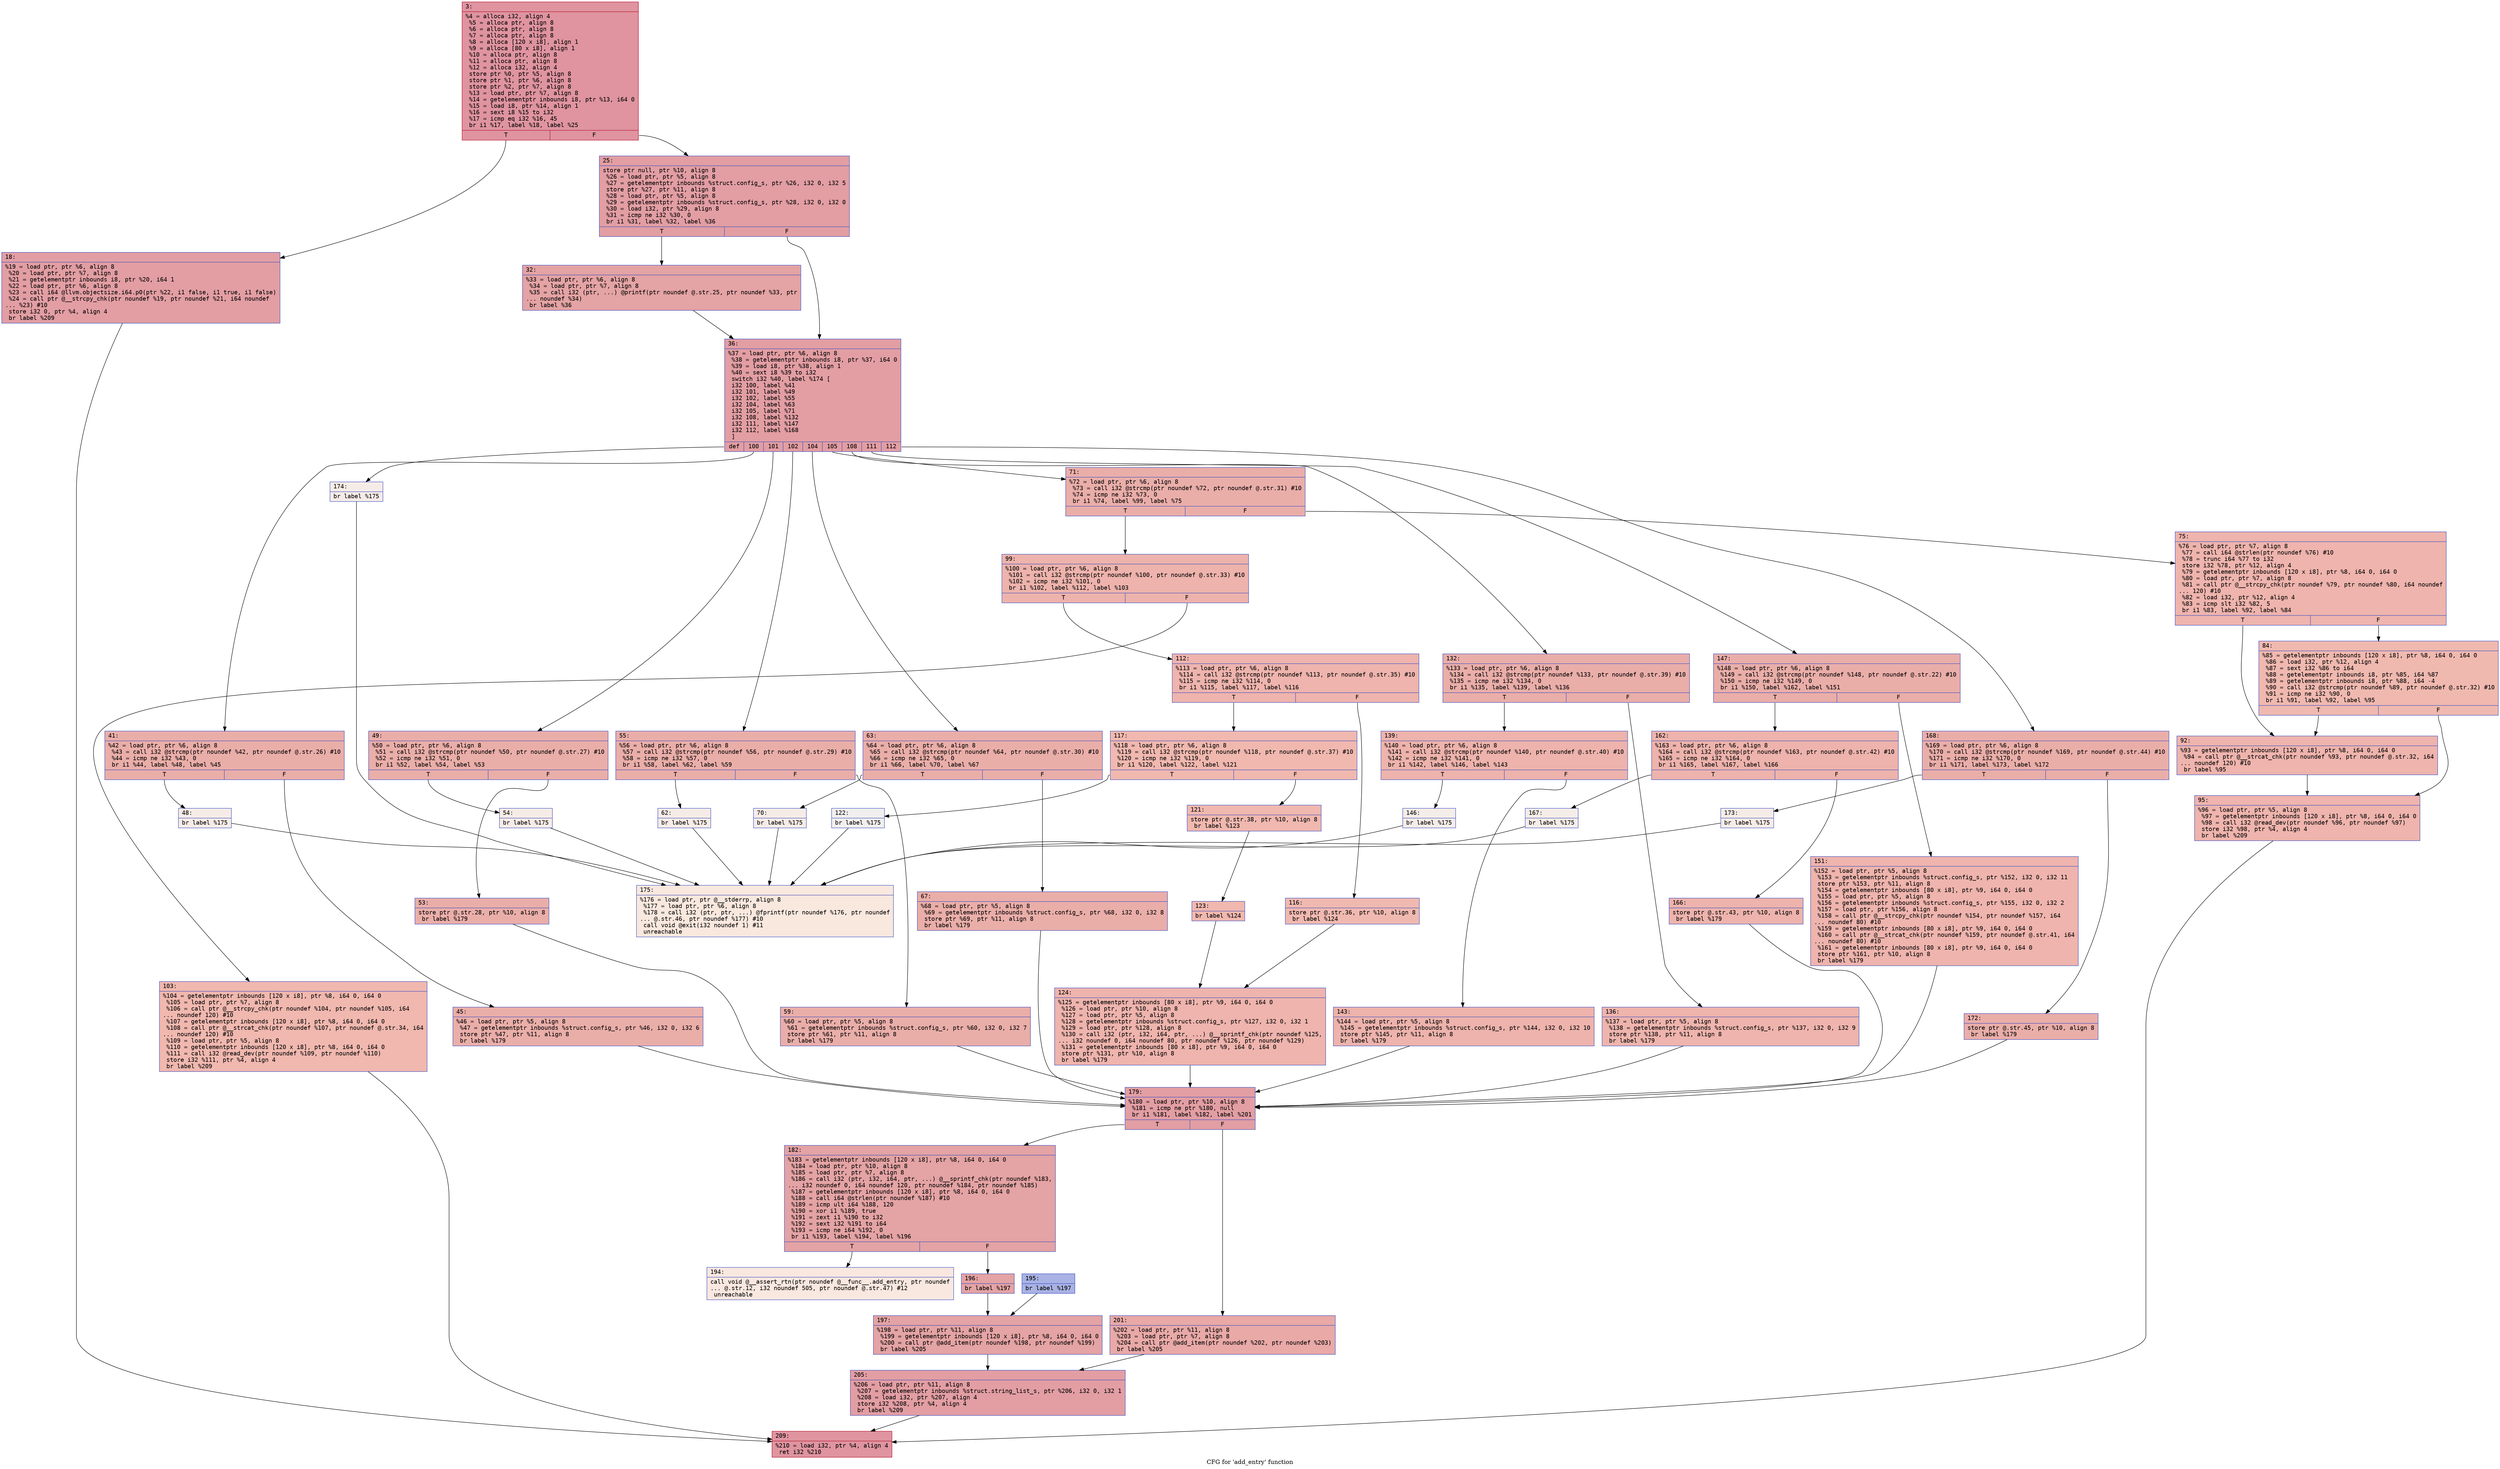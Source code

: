 digraph "CFG for 'add_entry' function" {
	label="CFG for 'add_entry' function";

	Node0x600000a95b80 [shape=record,color="#b70d28ff", style=filled, fillcolor="#b70d2870" fontname="Courier",label="{3:\l|  %4 = alloca i32, align 4\l  %5 = alloca ptr, align 8\l  %6 = alloca ptr, align 8\l  %7 = alloca ptr, align 8\l  %8 = alloca [120 x i8], align 1\l  %9 = alloca [80 x i8], align 1\l  %10 = alloca ptr, align 8\l  %11 = alloca ptr, align 8\l  %12 = alloca i32, align 4\l  store ptr %0, ptr %5, align 8\l  store ptr %1, ptr %6, align 8\l  store ptr %2, ptr %7, align 8\l  %13 = load ptr, ptr %7, align 8\l  %14 = getelementptr inbounds i8, ptr %13, i64 0\l  %15 = load i8, ptr %14, align 1\l  %16 = sext i8 %15 to i32\l  %17 = icmp eq i32 %16, 45\l  br i1 %17, label %18, label %25\l|{<s0>T|<s1>F}}"];
	Node0x600000a95b80:s0 -> Node0x600000a95bd0[tooltip="3 -> 18\nProbability 50.00%" ];
	Node0x600000a95b80:s1 -> Node0x600000a95c20[tooltip="3 -> 25\nProbability 50.00%" ];
	Node0x600000a95bd0 [shape=record,color="#3d50c3ff", style=filled, fillcolor="#be242e70" fontname="Courier",label="{18:\l|  %19 = load ptr, ptr %6, align 8\l  %20 = load ptr, ptr %7, align 8\l  %21 = getelementptr inbounds i8, ptr %20, i64 1\l  %22 = load ptr, ptr %6, align 8\l  %23 = call i64 @llvm.objectsize.i64.p0(ptr %22, i1 false, i1 true, i1 false)\l  %24 = call ptr @__strcpy_chk(ptr noundef %19, ptr noundef %21, i64 noundef\l... %23) #10\l  store i32 0, ptr %4, align 4\l  br label %209\l}"];
	Node0x600000a95bd0 -> Node0x600000a96c60[tooltip="18 -> 209\nProbability 100.00%" ];
	Node0x600000a95c20 [shape=record,color="#3d50c3ff", style=filled, fillcolor="#be242e70" fontname="Courier",label="{25:\l|  store ptr null, ptr %10, align 8\l  %26 = load ptr, ptr %5, align 8\l  %27 = getelementptr inbounds %struct.config_s, ptr %26, i32 0, i32 5\l  store ptr %27, ptr %11, align 8\l  %28 = load ptr, ptr %5, align 8\l  %29 = getelementptr inbounds %struct.config_s, ptr %28, i32 0, i32 0\l  %30 = load i32, ptr %29, align 8\l  %31 = icmp ne i32 %30, 0\l  br i1 %31, label %32, label %36\l|{<s0>T|<s1>F}}"];
	Node0x600000a95c20:s0 -> Node0x600000a95c70[tooltip="25 -> 32\nProbability 62.50%" ];
	Node0x600000a95c20:s1 -> Node0x600000a95cc0[tooltip="25 -> 36\nProbability 37.50%" ];
	Node0x600000a95c70 [shape=record,color="#3d50c3ff", style=filled, fillcolor="#c32e3170" fontname="Courier",label="{32:\l|  %33 = load ptr, ptr %6, align 8\l  %34 = load ptr, ptr %7, align 8\l  %35 = call i32 (ptr, ...) @printf(ptr noundef @.str.25, ptr noundef %33, ptr\l... noundef %34)\l  br label %36\l}"];
	Node0x600000a95c70 -> Node0x600000a95cc0[tooltip="32 -> 36\nProbability 100.00%" ];
	Node0x600000a95cc0 [shape=record,color="#3d50c3ff", style=filled, fillcolor="#be242e70" fontname="Courier",label="{36:\l|  %37 = load ptr, ptr %6, align 8\l  %38 = getelementptr inbounds i8, ptr %37, i64 0\l  %39 = load i8, ptr %38, align 1\l  %40 = sext i8 %39 to i32\l  switch i32 %40, label %174 [\l    i32 100, label %41\l    i32 101, label %49\l    i32 102, label %55\l    i32 104, label %63\l    i32 105, label %71\l    i32 108, label %132\l    i32 111, label %147\l    i32 112, label %168\l  ]\l|{<s0>def|<s1>100|<s2>101|<s3>102|<s4>104|<s5>105|<s6>108|<s7>111|<s8>112}}"];
	Node0x600000a95cc0:s0 -> Node0x600000a96940[tooltip="36 -> 174\nProbability 0.00%" ];
	Node0x600000a95cc0:s1 -> Node0x600000a95d10[tooltip="36 -> 41\nProbability 12.50%" ];
	Node0x600000a95cc0:s2 -> Node0x600000a95e00[tooltip="36 -> 49\nProbability 12.50%" ];
	Node0x600000a95cc0:s3 -> Node0x600000a95ef0[tooltip="36 -> 55\nProbability 12.50%" ];
	Node0x600000a95cc0:s4 -> Node0x600000a95fe0[tooltip="36 -> 63\nProbability 12.50%" ];
	Node0x600000a95cc0:s5 -> Node0x600000a960d0[tooltip="36 -> 71\nProbability 12.50%" ];
	Node0x600000a95cc0:s6 -> Node0x600000a96530[tooltip="36 -> 132\nProbability 12.50%" ];
	Node0x600000a95cc0:s7 -> Node0x600000a966c0[tooltip="36 -> 147\nProbability 12.50%" ];
	Node0x600000a95cc0:s8 -> Node0x600000a96850[tooltip="36 -> 168\nProbability 12.50%" ];
	Node0x600000a95d10 [shape=record,color="#3d50c3ff", style=filled, fillcolor="#d0473d70" fontname="Courier",label="{41:\l|  %42 = load ptr, ptr %6, align 8\l  %43 = call i32 @strcmp(ptr noundef %42, ptr noundef @.str.26) #10\l  %44 = icmp ne i32 %43, 0\l  br i1 %44, label %48, label %45\l|{<s0>T|<s1>F}}"];
	Node0x600000a95d10:s0 -> Node0x600000a95db0[tooltip="41 -> 48\nProbability 0.00%" ];
	Node0x600000a95d10:s1 -> Node0x600000a95d60[tooltip="41 -> 45\nProbability 100.00%" ];
	Node0x600000a95d60 [shape=record,color="#3d50c3ff", style=filled, fillcolor="#d0473d70" fontname="Courier",label="{45:\l|  %46 = load ptr, ptr %5, align 8\l  %47 = getelementptr inbounds %struct.config_s, ptr %46, i32 0, i32 6\l  store ptr %47, ptr %11, align 8\l  br label %179\l}"];
	Node0x600000a95d60 -> Node0x600000a969e0[tooltip="45 -> 179\nProbability 100.00%" ];
	Node0x600000a95db0 [shape=record,color="#3d50c3ff", style=filled, fillcolor="#ead5c970" fontname="Courier",label="{48:\l|  br label %175\l}"];
	Node0x600000a95db0 -> Node0x600000a96990[tooltip="48 -> 175\nProbability 100.00%" ];
	Node0x600000a95e00 [shape=record,color="#3d50c3ff", style=filled, fillcolor="#d0473d70" fontname="Courier",label="{49:\l|  %50 = load ptr, ptr %6, align 8\l  %51 = call i32 @strcmp(ptr noundef %50, ptr noundef @.str.27) #10\l  %52 = icmp ne i32 %51, 0\l  br i1 %52, label %54, label %53\l|{<s0>T|<s1>F}}"];
	Node0x600000a95e00:s0 -> Node0x600000a95ea0[tooltip="49 -> 54\nProbability 0.00%" ];
	Node0x600000a95e00:s1 -> Node0x600000a95e50[tooltip="49 -> 53\nProbability 100.00%" ];
	Node0x600000a95e50 [shape=record,color="#3d50c3ff", style=filled, fillcolor="#d0473d70" fontname="Courier",label="{53:\l|  store ptr @.str.28, ptr %10, align 8\l  br label %179\l}"];
	Node0x600000a95e50 -> Node0x600000a969e0[tooltip="53 -> 179\nProbability 100.00%" ];
	Node0x600000a95ea0 [shape=record,color="#3d50c3ff", style=filled, fillcolor="#ead5c970" fontname="Courier",label="{54:\l|  br label %175\l}"];
	Node0x600000a95ea0 -> Node0x600000a96990[tooltip="54 -> 175\nProbability 100.00%" ];
	Node0x600000a95ef0 [shape=record,color="#3d50c3ff", style=filled, fillcolor="#d0473d70" fontname="Courier",label="{55:\l|  %56 = load ptr, ptr %6, align 8\l  %57 = call i32 @strcmp(ptr noundef %56, ptr noundef @.str.29) #10\l  %58 = icmp ne i32 %57, 0\l  br i1 %58, label %62, label %59\l|{<s0>T|<s1>F}}"];
	Node0x600000a95ef0:s0 -> Node0x600000a95f90[tooltip="55 -> 62\nProbability 0.00%" ];
	Node0x600000a95ef0:s1 -> Node0x600000a95f40[tooltip="55 -> 59\nProbability 100.00%" ];
	Node0x600000a95f40 [shape=record,color="#3d50c3ff", style=filled, fillcolor="#d0473d70" fontname="Courier",label="{59:\l|  %60 = load ptr, ptr %5, align 8\l  %61 = getelementptr inbounds %struct.config_s, ptr %60, i32 0, i32 7\l  store ptr %61, ptr %11, align 8\l  br label %179\l}"];
	Node0x600000a95f40 -> Node0x600000a969e0[tooltip="59 -> 179\nProbability 100.00%" ];
	Node0x600000a95f90 [shape=record,color="#3d50c3ff", style=filled, fillcolor="#ead5c970" fontname="Courier",label="{62:\l|  br label %175\l}"];
	Node0x600000a95f90 -> Node0x600000a96990[tooltip="62 -> 175\nProbability 100.00%" ];
	Node0x600000a95fe0 [shape=record,color="#3d50c3ff", style=filled, fillcolor="#d0473d70" fontname="Courier",label="{63:\l|  %64 = load ptr, ptr %6, align 8\l  %65 = call i32 @strcmp(ptr noundef %64, ptr noundef @.str.30) #10\l  %66 = icmp ne i32 %65, 0\l  br i1 %66, label %70, label %67\l|{<s0>T|<s1>F}}"];
	Node0x600000a95fe0:s0 -> Node0x600000a96080[tooltip="63 -> 70\nProbability 0.00%" ];
	Node0x600000a95fe0:s1 -> Node0x600000a96030[tooltip="63 -> 67\nProbability 100.00%" ];
	Node0x600000a96030 [shape=record,color="#3d50c3ff", style=filled, fillcolor="#d0473d70" fontname="Courier",label="{67:\l|  %68 = load ptr, ptr %5, align 8\l  %69 = getelementptr inbounds %struct.config_s, ptr %68, i32 0, i32 8\l  store ptr %69, ptr %11, align 8\l  br label %179\l}"];
	Node0x600000a96030 -> Node0x600000a969e0[tooltip="67 -> 179\nProbability 100.00%" ];
	Node0x600000a96080 [shape=record,color="#3d50c3ff", style=filled, fillcolor="#ead5c970" fontname="Courier",label="{70:\l|  br label %175\l}"];
	Node0x600000a96080 -> Node0x600000a96990[tooltip="70 -> 175\nProbability 100.00%" ];
	Node0x600000a960d0 [shape=record,color="#3d50c3ff", style=filled, fillcolor="#d0473d70" fontname="Courier",label="{71:\l|  %72 = load ptr, ptr %6, align 8\l  %73 = call i32 @strcmp(ptr noundef %72, ptr noundef @.str.31) #10\l  %74 = icmp ne i32 %73, 0\l  br i1 %74, label %99, label %75\l|{<s0>T|<s1>F}}"];
	Node0x600000a960d0:s0 -> Node0x600000a96260[tooltip="71 -> 99\nProbability 62.50%" ];
	Node0x600000a960d0:s1 -> Node0x600000a96120[tooltip="71 -> 75\nProbability 37.50%" ];
	Node0x600000a96120 [shape=record,color="#3d50c3ff", style=filled, fillcolor="#d8564670" fontname="Courier",label="{75:\l|  %76 = load ptr, ptr %7, align 8\l  %77 = call i64 @strlen(ptr noundef %76) #10\l  %78 = trunc i64 %77 to i32\l  store i32 %78, ptr %12, align 4\l  %79 = getelementptr inbounds [120 x i8], ptr %8, i64 0, i64 0\l  %80 = load ptr, ptr %7, align 8\l  %81 = call ptr @__strcpy_chk(ptr noundef %79, ptr noundef %80, i64 noundef\l... 120) #10\l  %82 = load i32, ptr %12, align 4\l  %83 = icmp slt i32 %82, 5\l  br i1 %83, label %92, label %84\l|{<s0>T|<s1>F}}"];
	Node0x600000a96120:s0 -> Node0x600000a961c0[tooltip="75 -> 92\nProbability 50.00%" ];
	Node0x600000a96120:s1 -> Node0x600000a96170[tooltip="75 -> 84\nProbability 50.00%" ];
	Node0x600000a96170 [shape=record,color="#3d50c3ff", style=filled, fillcolor="#de614d70" fontname="Courier",label="{84:\l|  %85 = getelementptr inbounds [120 x i8], ptr %8, i64 0, i64 0\l  %86 = load i32, ptr %12, align 4\l  %87 = sext i32 %86 to i64\l  %88 = getelementptr inbounds i8, ptr %85, i64 %87\l  %89 = getelementptr inbounds i8, ptr %88, i64 -4\l  %90 = call i32 @strcmp(ptr noundef %89, ptr noundef @.str.32) #10\l  %91 = icmp ne i32 %90, 0\l  br i1 %91, label %92, label %95\l|{<s0>T|<s1>F}}"];
	Node0x600000a96170:s0 -> Node0x600000a961c0[tooltip="84 -> 92\nProbability 62.50%" ];
	Node0x600000a96170:s1 -> Node0x600000a96210[tooltip="84 -> 95\nProbability 37.50%" ];
	Node0x600000a961c0 [shape=record,color="#3d50c3ff", style=filled, fillcolor="#d8564670" fontname="Courier",label="{92:\l|  %93 = getelementptr inbounds [120 x i8], ptr %8, i64 0, i64 0\l  %94 = call ptr @__strcat_chk(ptr noundef %93, ptr noundef @.str.32, i64\l... noundef 120) #10\l  br label %95\l}"];
	Node0x600000a961c0 -> Node0x600000a96210[tooltip="92 -> 95\nProbability 100.00%" ];
	Node0x600000a96210 [shape=record,color="#3d50c3ff", style=filled, fillcolor="#d8564670" fontname="Courier",label="{95:\l|  %96 = load ptr, ptr %5, align 8\l  %97 = getelementptr inbounds [120 x i8], ptr %8, i64 0, i64 0\l  %98 = call i32 @read_dev(ptr noundef %96, ptr noundef %97)\l  store i32 %98, ptr %4, align 4\l  br label %209\l}"];
	Node0x600000a96210 -> Node0x600000a96c60[tooltip="95 -> 209\nProbability 100.00%" ];
	Node0x600000a96260 [shape=record,color="#3d50c3ff", style=filled, fillcolor="#d6524470" fontname="Courier",label="{99:\l|  %100 = load ptr, ptr %6, align 8\l  %101 = call i32 @strcmp(ptr noundef %100, ptr noundef @.str.33) #10\l  %102 = icmp ne i32 %101, 0\l  br i1 %102, label %112, label %103\l|{<s0>T|<s1>F}}"];
	Node0x600000a96260:s0 -> Node0x600000a96300[tooltip="99 -> 112\nProbability 62.50%" ];
	Node0x600000a96260:s1 -> Node0x600000a962b0[tooltip="99 -> 103\nProbability 37.50%" ];
	Node0x600000a962b0 [shape=record,color="#3d50c3ff", style=filled, fillcolor="#dc5d4a70" fontname="Courier",label="{103:\l|  %104 = getelementptr inbounds [120 x i8], ptr %8, i64 0, i64 0\l  %105 = load ptr, ptr %7, align 8\l  %106 = call ptr @__strcpy_chk(ptr noundef %104, ptr noundef %105, i64\l... noundef 120) #10\l  %107 = getelementptr inbounds [120 x i8], ptr %8, i64 0, i64 0\l  %108 = call ptr @__strcat_chk(ptr noundef %107, ptr noundef @.str.34, i64\l... noundef 120) #10\l  %109 = load ptr, ptr %5, align 8\l  %110 = getelementptr inbounds [120 x i8], ptr %8, i64 0, i64 0\l  %111 = call i32 @read_dev(ptr noundef %109, ptr noundef %110)\l  store i32 %111, ptr %4, align 4\l  br label %209\l}"];
	Node0x600000a962b0 -> Node0x600000a96c60[tooltip="103 -> 209\nProbability 100.00%" ];
	Node0x600000a96300 [shape=record,color="#3d50c3ff", style=filled, fillcolor="#d8564670" fontname="Courier",label="{112:\l|  %113 = load ptr, ptr %6, align 8\l  %114 = call i32 @strcmp(ptr noundef %113, ptr noundef @.str.35) #10\l  %115 = icmp ne i32 %114, 0\l  br i1 %115, label %117, label %116\l|{<s0>T|<s1>F}}"];
	Node0x600000a96300:s0 -> Node0x600000a963a0[tooltip="112 -> 117\nProbability 62.50%" ];
	Node0x600000a96300:s1 -> Node0x600000a96350[tooltip="112 -> 116\nProbability 37.50%" ];
	Node0x600000a96350 [shape=record,color="#3d50c3ff", style=filled, fillcolor="#de614d70" fontname="Courier",label="{116:\l|  store ptr @.str.36, ptr %10, align 8\l  br label %124\l}"];
	Node0x600000a96350 -> Node0x600000a964e0[tooltip="116 -> 124\nProbability 100.00%" ];
	Node0x600000a963a0 [shape=record,color="#3d50c3ff", style=filled, fillcolor="#dc5d4a70" fontname="Courier",label="{117:\l|  %118 = load ptr, ptr %6, align 8\l  %119 = call i32 @strcmp(ptr noundef %118, ptr noundef @.str.37) #10\l  %120 = icmp ne i32 %119, 0\l  br i1 %120, label %122, label %121\l|{<s0>T|<s1>F}}"];
	Node0x600000a963a0:s0 -> Node0x600000a96440[tooltip="117 -> 122\nProbability 0.00%" ];
	Node0x600000a963a0:s1 -> Node0x600000a963f0[tooltip="117 -> 121\nProbability 100.00%" ];
	Node0x600000a963f0 [shape=record,color="#3d50c3ff", style=filled, fillcolor="#dc5d4a70" fontname="Courier",label="{121:\l|  store ptr @.str.38, ptr %10, align 8\l  br label %123\l}"];
	Node0x600000a963f0 -> Node0x600000a96490[tooltip="121 -> 123\nProbability 100.00%" ];
	Node0x600000a96440 [shape=record,color="#3d50c3ff", style=filled, fillcolor="#e0dbd870" fontname="Courier",label="{122:\l|  br label %175\l}"];
	Node0x600000a96440 -> Node0x600000a96990[tooltip="122 -> 175\nProbability 100.00%" ];
	Node0x600000a96490 [shape=record,color="#3d50c3ff", style=filled, fillcolor="#dc5d4a70" fontname="Courier",label="{123:\l|  br label %124\l}"];
	Node0x600000a96490 -> Node0x600000a964e0[tooltip="123 -> 124\nProbability 100.00%" ];
	Node0x600000a964e0 [shape=record,color="#3d50c3ff", style=filled, fillcolor="#d8564670" fontname="Courier",label="{124:\l|  %125 = getelementptr inbounds [80 x i8], ptr %9, i64 0, i64 0\l  %126 = load ptr, ptr %10, align 8\l  %127 = load ptr, ptr %5, align 8\l  %128 = getelementptr inbounds %struct.config_s, ptr %127, i32 0, i32 1\l  %129 = load ptr, ptr %128, align 8\l  %130 = call i32 (ptr, i32, i64, ptr, ...) @__sprintf_chk(ptr noundef %125,\l... i32 noundef 0, i64 noundef 80, ptr noundef %126, ptr noundef %129)\l  %131 = getelementptr inbounds [80 x i8], ptr %9, i64 0, i64 0\l  store ptr %131, ptr %10, align 8\l  br label %179\l}"];
	Node0x600000a964e0 -> Node0x600000a969e0[tooltip="124 -> 179\nProbability 100.00%" ];
	Node0x600000a96530 [shape=record,color="#3d50c3ff", style=filled, fillcolor="#d0473d70" fontname="Courier",label="{132:\l|  %133 = load ptr, ptr %6, align 8\l  %134 = call i32 @strcmp(ptr noundef %133, ptr noundef @.str.39) #10\l  %135 = icmp ne i32 %134, 0\l  br i1 %135, label %139, label %136\l|{<s0>T|<s1>F}}"];
	Node0x600000a96530:s0 -> Node0x600000a965d0[tooltip="132 -> 139\nProbability 62.50%" ];
	Node0x600000a96530:s1 -> Node0x600000a96580[tooltip="132 -> 136\nProbability 37.50%" ];
	Node0x600000a96580 [shape=record,color="#3d50c3ff", style=filled, fillcolor="#d8564670" fontname="Courier",label="{136:\l|  %137 = load ptr, ptr %5, align 8\l  %138 = getelementptr inbounds %struct.config_s, ptr %137, i32 0, i32 9\l  store ptr %138, ptr %11, align 8\l  br label %179\l}"];
	Node0x600000a96580 -> Node0x600000a969e0[tooltip="136 -> 179\nProbability 100.00%" ];
	Node0x600000a965d0 [shape=record,color="#3d50c3ff", style=filled, fillcolor="#d6524470" fontname="Courier",label="{139:\l|  %140 = load ptr, ptr %6, align 8\l  %141 = call i32 @strcmp(ptr noundef %140, ptr noundef @.str.40) #10\l  %142 = icmp ne i32 %141, 0\l  br i1 %142, label %146, label %143\l|{<s0>T|<s1>F}}"];
	Node0x600000a965d0:s0 -> Node0x600000a96670[tooltip="139 -> 146\nProbability 0.00%" ];
	Node0x600000a965d0:s1 -> Node0x600000a96620[tooltip="139 -> 143\nProbability 100.00%" ];
	Node0x600000a96620 [shape=record,color="#3d50c3ff", style=filled, fillcolor="#d6524470" fontname="Courier",label="{143:\l|  %144 = load ptr, ptr %5, align 8\l  %145 = getelementptr inbounds %struct.config_s, ptr %144, i32 0, i32 10\l  store ptr %145, ptr %11, align 8\l  br label %179\l}"];
	Node0x600000a96620 -> Node0x600000a969e0[tooltip="143 -> 179\nProbability 100.00%" ];
	Node0x600000a96670 [shape=record,color="#3d50c3ff", style=filled, fillcolor="#e8d6cc70" fontname="Courier",label="{146:\l|  br label %175\l}"];
	Node0x600000a96670 -> Node0x600000a96990[tooltip="146 -> 175\nProbability 100.00%" ];
	Node0x600000a966c0 [shape=record,color="#3d50c3ff", style=filled, fillcolor="#d0473d70" fontname="Courier",label="{147:\l|  %148 = load ptr, ptr %6, align 8\l  %149 = call i32 @strcmp(ptr noundef %148, ptr noundef @.str.22) #10\l  %150 = icmp ne i32 %149, 0\l  br i1 %150, label %162, label %151\l|{<s0>T|<s1>F}}"];
	Node0x600000a966c0:s0 -> Node0x600000a96760[tooltip="147 -> 162\nProbability 62.50%" ];
	Node0x600000a966c0:s1 -> Node0x600000a96710[tooltip="147 -> 151\nProbability 37.50%" ];
	Node0x600000a96710 [shape=record,color="#3d50c3ff", style=filled, fillcolor="#d8564670" fontname="Courier",label="{151:\l|  %152 = load ptr, ptr %5, align 8\l  %153 = getelementptr inbounds %struct.config_s, ptr %152, i32 0, i32 11\l  store ptr %153, ptr %11, align 8\l  %154 = getelementptr inbounds [80 x i8], ptr %9, i64 0, i64 0\l  %155 = load ptr, ptr %5, align 8\l  %156 = getelementptr inbounds %struct.config_s, ptr %155, i32 0, i32 2\l  %157 = load ptr, ptr %156, align 8\l  %158 = call ptr @__strcpy_chk(ptr noundef %154, ptr noundef %157, i64\l... noundef 80) #10\l  %159 = getelementptr inbounds [80 x i8], ptr %9, i64 0, i64 0\l  %160 = call ptr @__strcat_chk(ptr noundef %159, ptr noundef @.str.41, i64\l... noundef 80) #10\l  %161 = getelementptr inbounds [80 x i8], ptr %9, i64 0, i64 0\l  store ptr %161, ptr %10, align 8\l  br label %179\l}"];
	Node0x600000a96710 -> Node0x600000a969e0[tooltip="151 -> 179\nProbability 100.00%" ];
	Node0x600000a96760 [shape=record,color="#3d50c3ff", style=filled, fillcolor="#d6524470" fontname="Courier",label="{162:\l|  %163 = load ptr, ptr %6, align 8\l  %164 = call i32 @strcmp(ptr noundef %163, ptr noundef @.str.42) #10\l  %165 = icmp ne i32 %164, 0\l  br i1 %165, label %167, label %166\l|{<s0>T|<s1>F}}"];
	Node0x600000a96760:s0 -> Node0x600000a96800[tooltip="162 -> 167\nProbability 0.00%" ];
	Node0x600000a96760:s1 -> Node0x600000a967b0[tooltip="162 -> 166\nProbability 100.00%" ];
	Node0x600000a967b0 [shape=record,color="#3d50c3ff", style=filled, fillcolor="#d6524470" fontname="Courier",label="{166:\l|  store ptr @.str.43, ptr %10, align 8\l  br label %179\l}"];
	Node0x600000a967b0 -> Node0x600000a969e0[tooltip="166 -> 179\nProbability 100.00%" ];
	Node0x600000a96800 [shape=record,color="#3d50c3ff", style=filled, fillcolor="#e8d6cc70" fontname="Courier",label="{167:\l|  br label %175\l}"];
	Node0x600000a96800 -> Node0x600000a96990[tooltip="167 -> 175\nProbability 100.00%" ];
	Node0x600000a96850 [shape=record,color="#3d50c3ff", style=filled, fillcolor="#d0473d70" fontname="Courier",label="{168:\l|  %169 = load ptr, ptr %6, align 8\l  %170 = call i32 @strcmp(ptr noundef %169, ptr noundef @.str.44) #10\l  %171 = icmp ne i32 %170, 0\l  br i1 %171, label %173, label %172\l|{<s0>T|<s1>F}}"];
	Node0x600000a96850:s0 -> Node0x600000a968f0[tooltip="168 -> 173\nProbability 0.00%" ];
	Node0x600000a96850:s1 -> Node0x600000a968a0[tooltip="168 -> 172\nProbability 100.00%" ];
	Node0x600000a968a0 [shape=record,color="#3d50c3ff", style=filled, fillcolor="#d0473d70" fontname="Courier",label="{172:\l|  store ptr @.str.45, ptr %10, align 8\l  br label %179\l}"];
	Node0x600000a968a0 -> Node0x600000a969e0[tooltip="172 -> 179\nProbability 100.00%" ];
	Node0x600000a968f0 [shape=record,color="#3d50c3ff", style=filled, fillcolor="#ead5c970" fontname="Courier",label="{173:\l|  br label %175\l}"];
	Node0x600000a968f0 -> Node0x600000a96990[tooltip="173 -> 175\nProbability 100.00%" ];
	Node0x600000a96940 [shape=record,color="#3d50c3ff", style=filled, fillcolor="#ead5c970" fontname="Courier",label="{174:\l|  br label %175\l}"];
	Node0x600000a96940 -> Node0x600000a96990[tooltip="174 -> 175\nProbability 100.00%" ];
	Node0x600000a96990 [shape=record,color="#3d50c3ff", style=filled, fillcolor="#f2cab570" fontname="Courier",label="{175:\l|  %176 = load ptr, ptr @__stderrp, align 8\l  %177 = load ptr, ptr %6, align 8\l  %178 = call i32 (ptr, ptr, ...) @fprintf(ptr noundef %176, ptr noundef\l... @.str.46, ptr noundef %177) #10\l  call void @exit(i32 noundef 1) #11\l  unreachable\l}"];
	Node0x600000a969e0 [shape=record,color="#3d50c3ff", style=filled, fillcolor="#be242e70" fontname="Courier",label="{179:\l|  %180 = load ptr, ptr %10, align 8\l  %181 = icmp ne ptr %180, null\l  br i1 %181, label %182, label %201\l|{<s0>T|<s1>F}}"];
	Node0x600000a969e0:s0 -> Node0x600000a96a30[tooltip="179 -> 182\nProbability 62.50%" ];
	Node0x600000a969e0:s1 -> Node0x600000a96bc0[tooltip="179 -> 201\nProbability 37.50%" ];
	Node0x600000a96a30 [shape=record,color="#3d50c3ff", style=filled, fillcolor="#c32e3170" fontname="Courier",label="{182:\l|  %183 = getelementptr inbounds [120 x i8], ptr %8, i64 0, i64 0\l  %184 = load ptr, ptr %10, align 8\l  %185 = load ptr, ptr %7, align 8\l  %186 = call i32 (ptr, i32, i64, ptr, ...) @__sprintf_chk(ptr noundef %183,\l... i32 noundef 0, i64 noundef 120, ptr noundef %184, ptr noundef %185)\l  %187 = getelementptr inbounds [120 x i8], ptr %8, i64 0, i64 0\l  %188 = call i64 @strlen(ptr noundef %187) #10\l  %189 = icmp ult i64 %188, 120\l  %190 = xor i1 %189, true\l  %191 = zext i1 %190 to i32\l  %192 = sext i32 %191 to i64\l  %193 = icmp ne i64 %192, 0\l  br i1 %193, label %194, label %196\l|{<s0>T|<s1>F}}"];
	Node0x600000a96a30:s0 -> Node0x600000a96a80[tooltip="182 -> 194\nProbability 0.00%" ];
	Node0x600000a96a30:s1 -> Node0x600000a96b20[tooltip="182 -> 196\nProbability 100.00%" ];
	Node0x600000a96a80 [shape=record,color="#3d50c3ff", style=filled, fillcolor="#f1ccb870" fontname="Courier",label="{194:\l|  call void @__assert_rtn(ptr noundef @__func__.add_entry, ptr noundef\l... @.str.12, i32 noundef 505, ptr noundef @.str.47) #12\l  unreachable\l}"];
	Node0x600000a96ad0 [shape=record,color="#3d50c3ff", style=filled, fillcolor="#3d50c370" fontname="Courier",label="{195:\l|  br label %197\l}"];
	Node0x600000a96ad0 -> Node0x600000a96b70[tooltip="195 -> 197\nProbability 100.00%" ];
	Node0x600000a96b20 [shape=record,color="#3d50c3ff", style=filled, fillcolor="#c32e3170" fontname="Courier",label="{196:\l|  br label %197\l}"];
	Node0x600000a96b20 -> Node0x600000a96b70[tooltip="196 -> 197\nProbability 100.00%" ];
	Node0x600000a96b70 [shape=record,color="#3d50c3ff", style=filled, fillcolor="#c32e3170" fontname="Courier",label="{197:\l|  %198 = load ptr, ptr %11, align 8\l  %199 = getelementptr inbounds [120 x i8], ptr %8, i64 0, i64 0\l  %200 = call ptr @add_item(ptr noundef %198, ptr noundef %199)\l  br label %205\l}"];
	Node0x600000a96b70 -> Node0x600000a96c10[tooltip="197 -> 205\nProbability 100.00%" ];
	Node0x600000a96bc0 [shape=record,color="#3d50c3ff", style=filled, fillcolor="#ca3b3770" fontname="Courier",label="{201:\l|  %202 = load ptr, ptr %11, align 8\l  %203 = load ptr, ptr %7, align 8\l  %204 = call ptr @add_item(ptr noundef %202, ptr noundef %203)\l  br label %205\l}"];
	Node0x600000a96bc0 -> Node0x600000a96c10[tooltip="201 -> 205\nProbability 100.00%" ];
	Node0x600000a96c10 [shape=record,color="#3d50c3ff", style=filled, fillcolor="#be242e70" fontname="Courier",label="{205:\l|  %206 = load ptr, ptr %11, align 8\l  %207 = getelementptr inbounds %struct.string_list_s, ptr %206, i32 0, i32 1\l  %208 = load i32, ptr %207, align 4\l  store i32 %208, ptr %4, align 4\l  br label %209\l}"];
	Node0x600000a96c10 -> Node0x600000a96c60[tooltip="205 -> 209\nProbability 100.00%" ];
	Node0x600000a96c60 [shape=record,color="#b70d28ff", style=filled, fillcolor="#b70d2870" fontname="Courier",label="{209:\l|  %210 = load i32, ptr %4, align 4\l  ret i32 %210\l}"];
}
